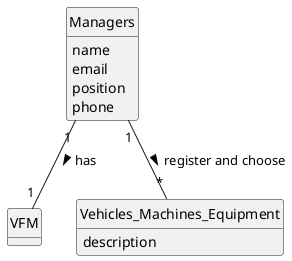 @startuml
skinparam monochrome true
skinparam packageStyle rectangle
skinparam shadowing false

'left to right direction

skinparam classAttributeIconSize 0

hide circle
hide methods

'title Domain Model

'class Platform {
'  -description
'}

class VFM {

}

class Managers {
    name
    email
    position
    phone
}


class Vehicles_Machines_Equipment {
    description
}

'class User {
'    name
'    email
'    password
'}

'Platform "1" -- "*" FM : has registered >

Managers "1"-- "*"Vehicles_Machines_Equipment: register and choose >

Managers "1" -- "1"VFM: has >


@enduml